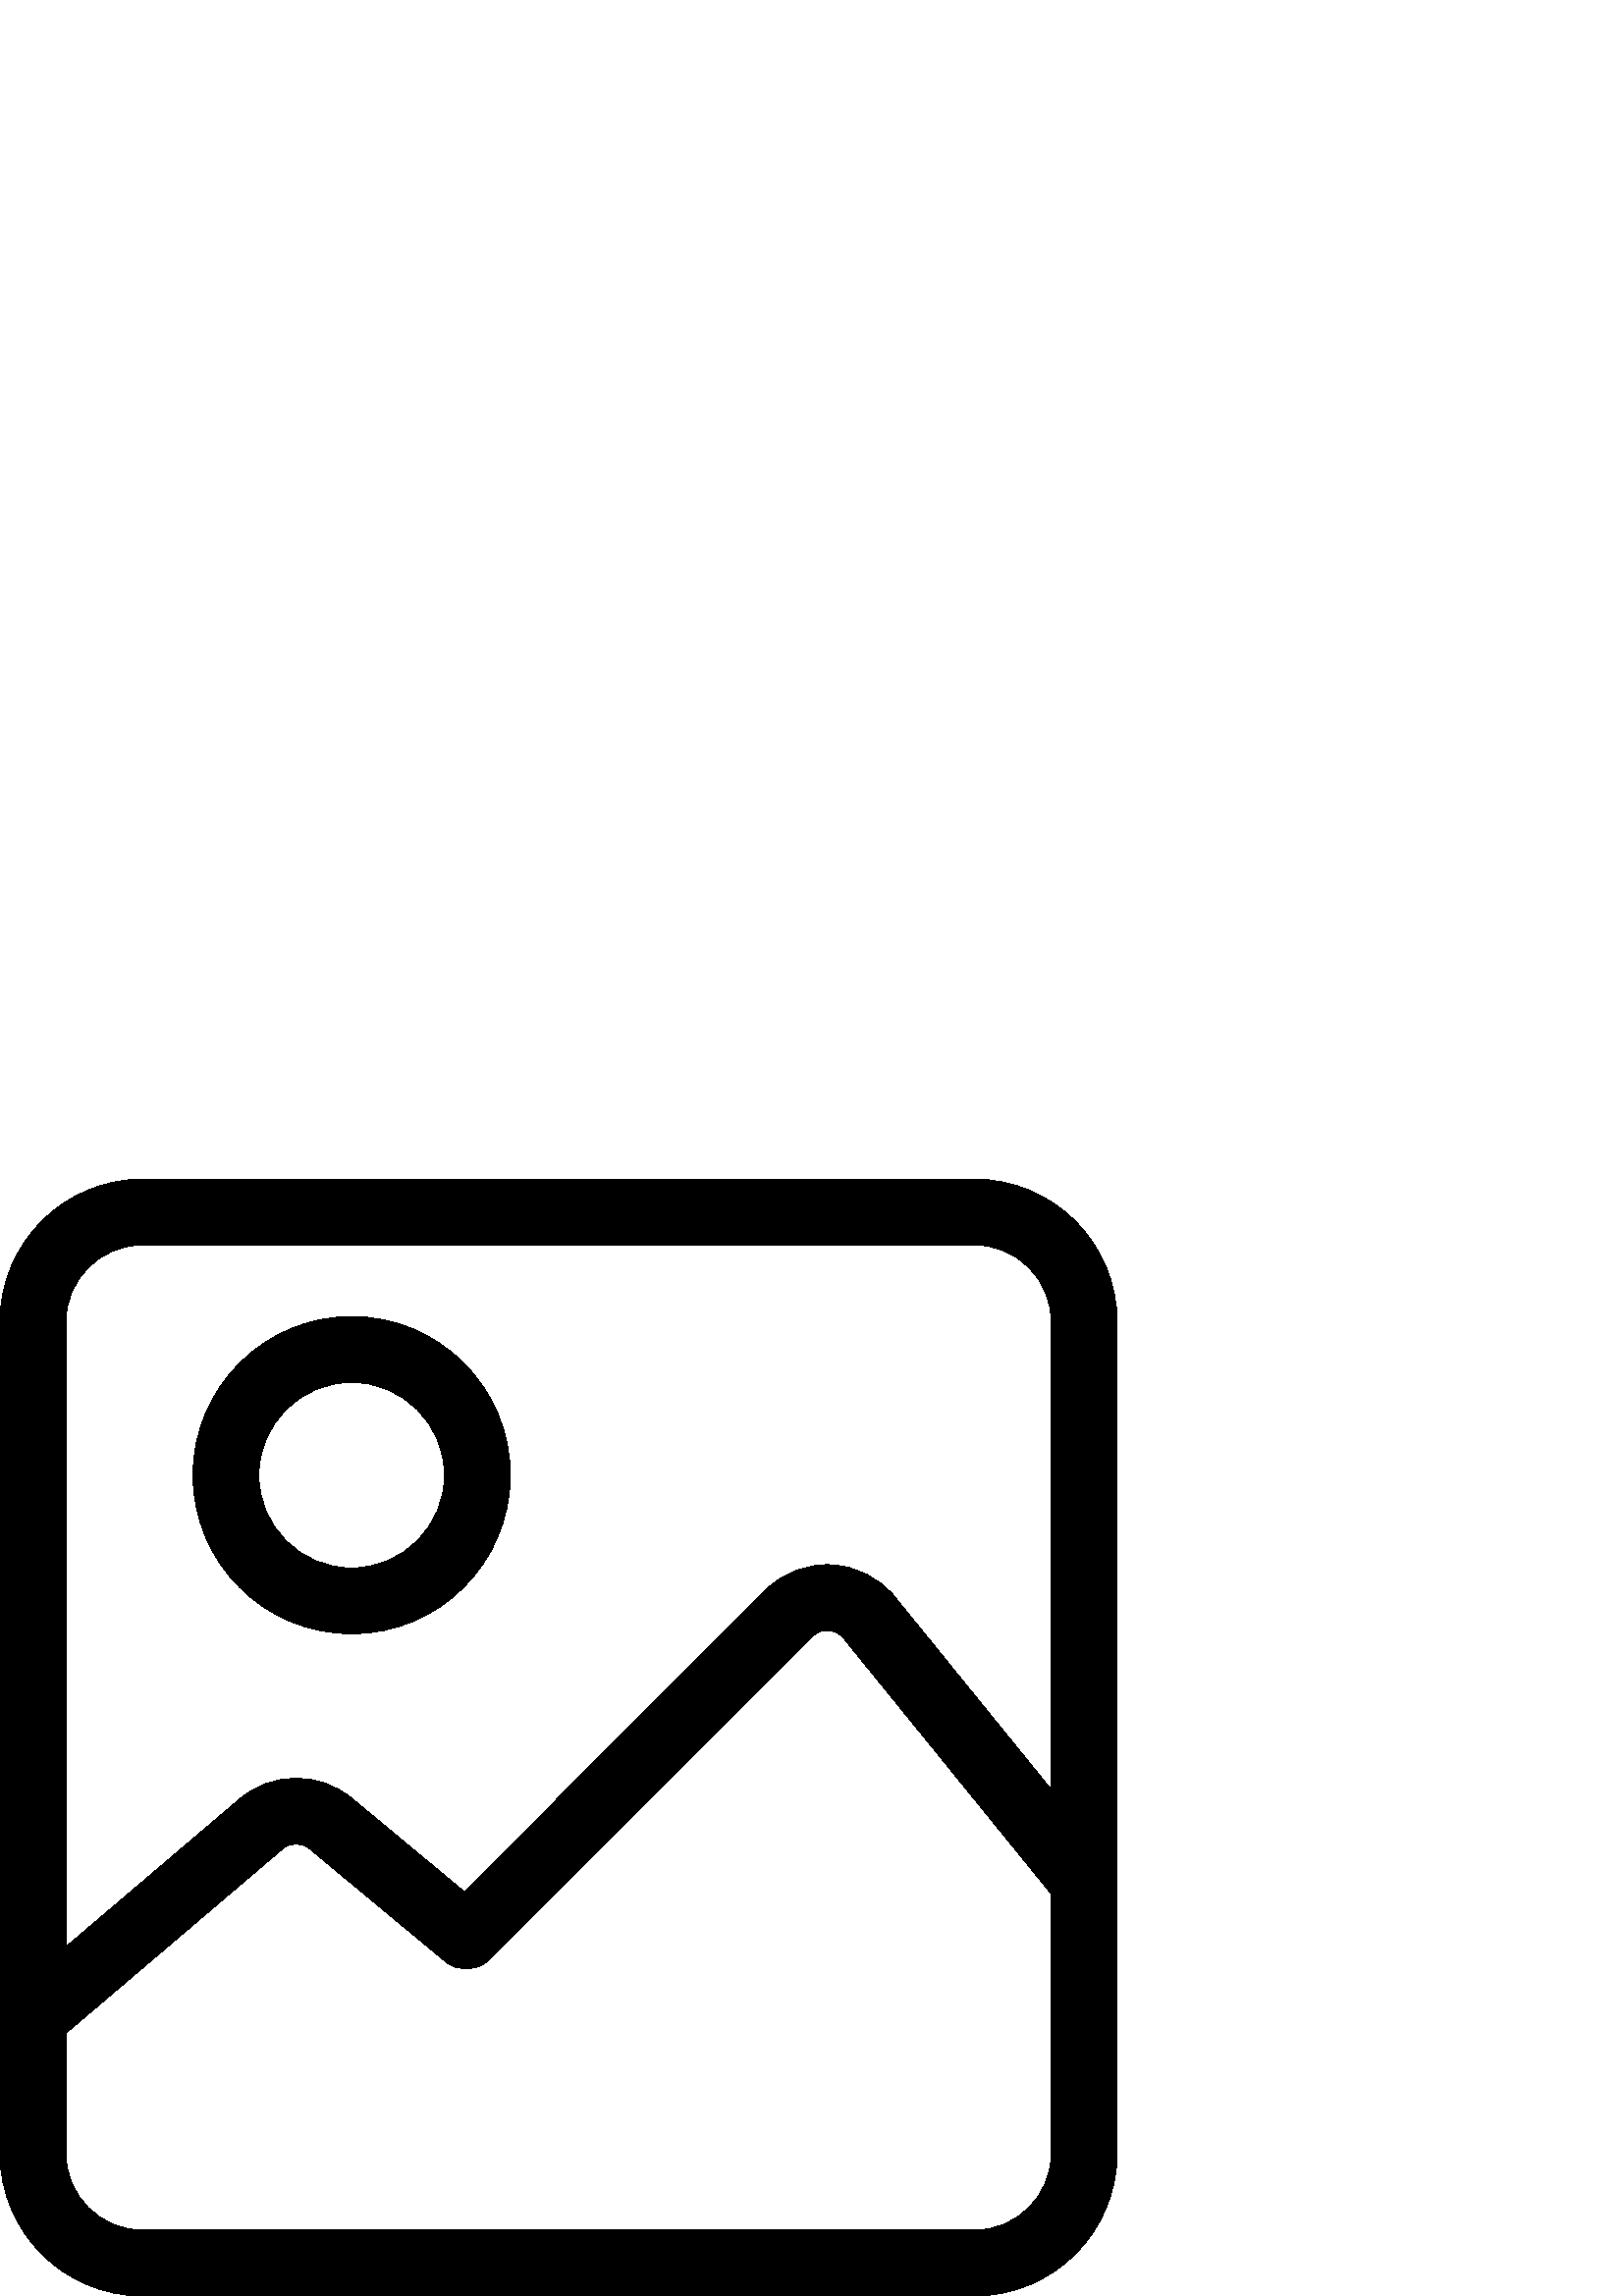 %!PS-Adobe-3.0 EPSF-3.0
%%Pages: 1
%%DocumentData: Clean7Bit
%%LanguageLevel: 2
%%BoundingBox: 0 -1 410 410
%%EndComments
%%BeginProlog
save
50 dict begin
/q { gsave } bind def
/Q { grestore } bind def
/cm { 6 array astore concat } bind def
/w { setlinewidth } bind def
/J { setlinecap } bind def
/j { setlinejoin } bind def
/M { setmiterlimit } bind def
/d { setdash } bind def
/m { moveto } bind def
/l { lineto } bind def
/c { curveto } bind def
/h { closepath } bind def
/re { exch dup neg 3 1 roll 5 3 roll moveto 0 rlineto
      0 exch rlineto 0 rlineto closepath } bind def
/S { stroke } bind def
/f { fill } bind def
/f* { eofill } bind def
/n { newpath } bind def
/W { clip } bind def
/W* { eoclip } bind def
/BT { } bind def
/ET { } bind def
/pdfmark where { pop globaldict /?pdfmark /exec load put }
    { globaldict begin /?pdfmark /pop load def /pdfmark
    /cleartomark load def end } ifelse
/BDC { mark 3 1 roll /BDC pdfmark } bind def
/EMC { mark /EMC pdfmark } bind def
/cairo_store_point { /cairo_point_y exch def /cairo_point_x exch def } def
/Tj { show currentpoint cairo_store_point } bind def
/TJ {
  {
    dup
    type /stringtype eq
    { show } { -0.001 mul 0 cairo_font_matrix dtransform rmoveto } ifelse
  } forall
  currentpoint cairo_store_point
} bind def
/cairo_selectfont { cairo_font_matrix aload pop pop pop 0 0 6 array astore
    cairo_font exch selectfont cairo_point_x cairo_point_y moveto } bind def
/Tf { pop /cairo_font exch def /cairo_font_matrix where
      { pop cairo_selectfont } if } bind def
/Td { matrix translate cairo_font_matrix matrix concatmatrix dup
      /cairo_font_matrix exch def dup 4 get exch 5 get cairo_store_point
      /cairo_font where { pop cairo_selectfont } if } bind def
/Tm { 2 copy 8 2 roll 6 array astore /cairo_font_matrix exch def
      cairo_store_point /cairo_font where { pop cairo_selectfont } if } bind def
/g { setgray } bind def
/rg { setrgbcolor } bind def
/d1 { setcachedevice } bind def
%%EndProlog
%%BeginSetup
%%EndSetup
%%Page: 1 1
%%BeginPageSetup
%%PageBoundingBox: 0 -1 410 410
%%EndPageSetup
q 0 -1 410 411 rectclip q
0 g
357.262 409.6 m 52.34 409.6 l 23.48 409.6 0 386.12 0 357.26 c 0 52.338 
l 0 23.479 23.48 -0.002 52.34 -0.002 c 357.262 -0.002 l 386.121 -0.002 409.602
 23.479 409.602 52.342 c 409.602 357.26 l 409.602 386.12 386.121 409.6 357.262
 409.6 c h
385.473 52.338 m 385.473 36.784 372.816 24.127 357.262 24.127 c 52.34 24.127
 l 36.781 24.127 24.125 36.784 24.125 52.338 c 24.125 96.346 l 103.531 163.905
 l 106.426 166.373 110.656 166.397 113.578 163.967 c 163.32 122.663 l 168.113
 118.682 175.156 119.01 179.562 123.42 c 297.746 241.784 l 299.879 243.924
 302.371 244.131 303.672 244.065 c 304.969 243.998 307.426 243.538 309.332
 241.19 c 385.473 147.436 l h
385.473 185.709 m 328.062 256.401 l 322.367 263.413 313.93 267.698 304.906
 268.163 c 295.895 268.62 287.055 265.225 280.672 258.83 c 170.266 148.256
 l 128.992 182.526 l 117.027 192.463 99.742 192.362 87.895 182.28 c 24.125
 128.022 l 24.125 357.26 l 24.125 372.819 36.781 385.475 52.34 385.475 c
 357.262 385.475 l 372.816 385.475 385.473 372.819 385.473 357.26 c h
385.473 185.709 m f
128.938 359.205 m 96.863 359.205 70.77 333.108 70.77 301.034 c 70.77 268.959
 96.863 242.862 128.938 242.862 c 161.016 242.862 187.109 268.959 187.109
 301.034 c 187.109 333.108 161.016 359.205 128.938 359.205 c h
128.938 266.991 m 110.168 266.991 94.895 282.26 94.895 301.034 c 94.895
 319.807 110.168 335.077 128.938 335.077 c 147.711 335.077 162.984 319.807
 162.984 301.034 c 162.984 282.26 147.711 266.991 128.938 266.991 c h
128.938 266.991 m f
Q Q
showpage
%%Trailer
end restore
%%EOF
